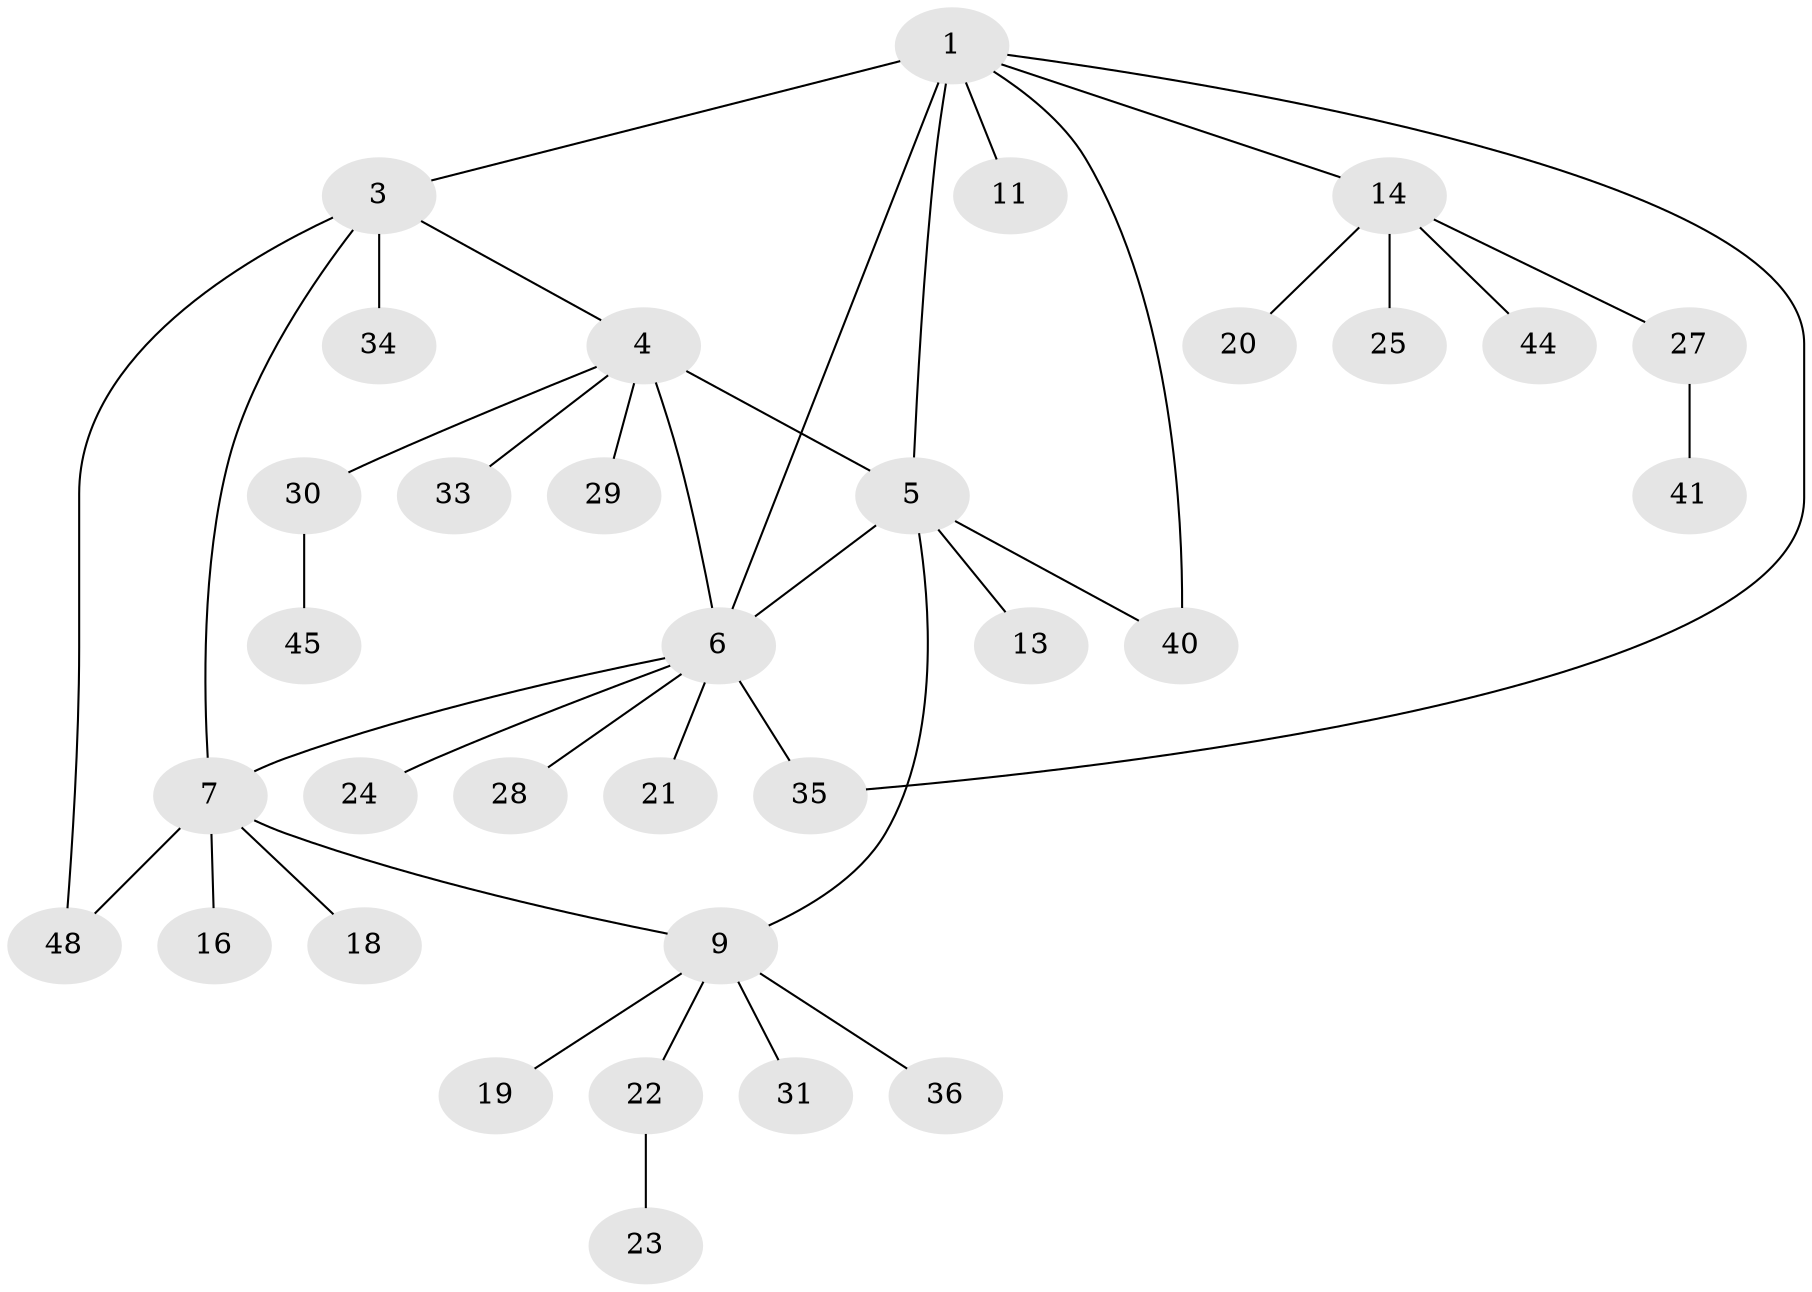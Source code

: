// Generated by graph-tools (version 1.1) at 2025/24/03/03/25 07:24:17]
// undirected, 33 vertices, 40 edges
graph export_dot {
graph [start="1"]
  node [color=gray90,style=filled];
  1 [super="+2"];
  3 [super="+12"];
  4 [super="+17"];
  5 [super="+10"];
  6 [super="+8"];
  7 [super="+15"];
  9 [super="+46"];
  11 [super="+47"];
  13;
  14 [super="+39"];
  16;
  18;
  19;
  20;
  21;
  22 [super="+37"];
  23;
  24;
  25 [super="+26"];
  27 [super="+38"];
  28;
  29;
  30 [super="+32"];
  31;
  33 [super="+42"];
  34;
  35;
  36;
  40;
  41 [super="+43"];
  44;
  45;
  48;
  1 -- 11;
  1 -- 14;
  1 -- 5 [weight=2];
  1 -- 35;
  1 -- 3;
  1 -- 6;
  1 -- 40;
  3 -- 4;
  3 -- 34;
  3 -- 48;
  3 -- 7;
  4 -- 6 [weight=3];
  4 -- 29;
  4 -- 30;
  4 -- 33;
  4 -- 5;
  5 -- 6;
  5 -- 13;
  5 -- 40;
  5 -- 9;
  6 -- 24;
  6 -- 35;
  6 -- 7;
  6 -- 21;
  6 -- 28;
  7 -- 9;
  7 -- 16;
  7 -- 18;
  7 -- 48;
  9 -- 19;
  9 -- 22;
  9 -- 31;
  9 -- 36;
  14 -- 20;
  14 -- 25;
  14 -- 27;
  14 -- 44;
  22 -- 23;
  27 -- 41;
  30 -- 45;
}
